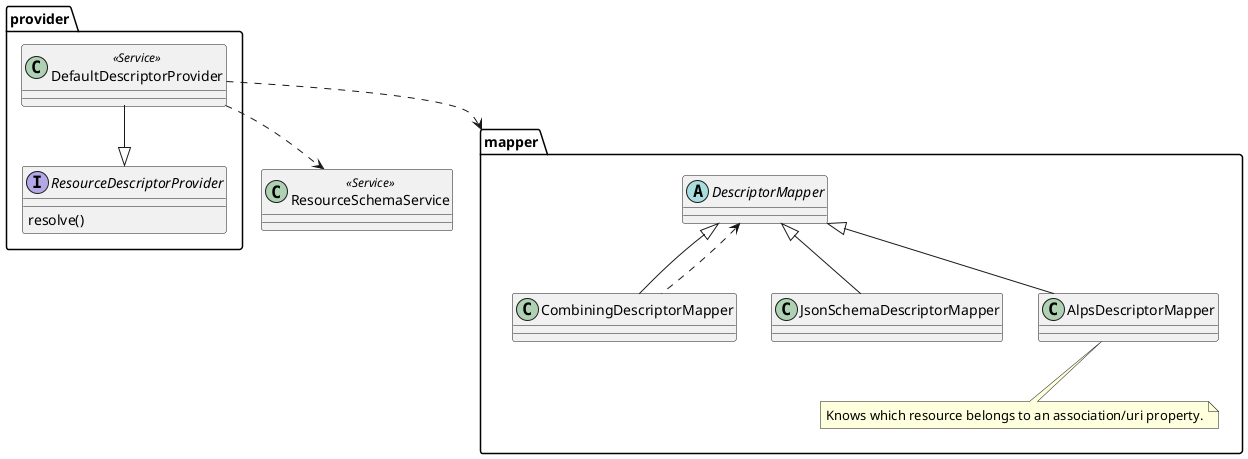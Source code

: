 @startuml
package provider {
  interface ResourceDescriptorProvider {
      resolve()
  }
  class DefaultDescriptorProvider <<Service>>

  DefaultDescriptorProvider --|> ResourceDescriptorProvider
}

package mapper {
  abstract class DescriptorMapper
  class CombiningDescriptorMapper
  class JsonSchemaDescriptorMapper
  class AlpsDescriptorMapper

  DescriptorMapper <|-- JsonSchemaDescriptorMapper
  DescriptorMapper <|-- AlpsDescriptorMapper
  DescriptorMapper <|-- CombiningDescriptorMapper
  DescriptorMapper <.. CombiningDescriptorMapper

  note bottom of AlpsDescriptorMapper
      Knows which resource belongs to an association/uri property.
  end note
}

class ResourceSchemaService<<Service>>

DefaultDescriptorProvider ..> mapper
DefaultDescriptorProvider ..> ResourceSchemaService
@enduml
